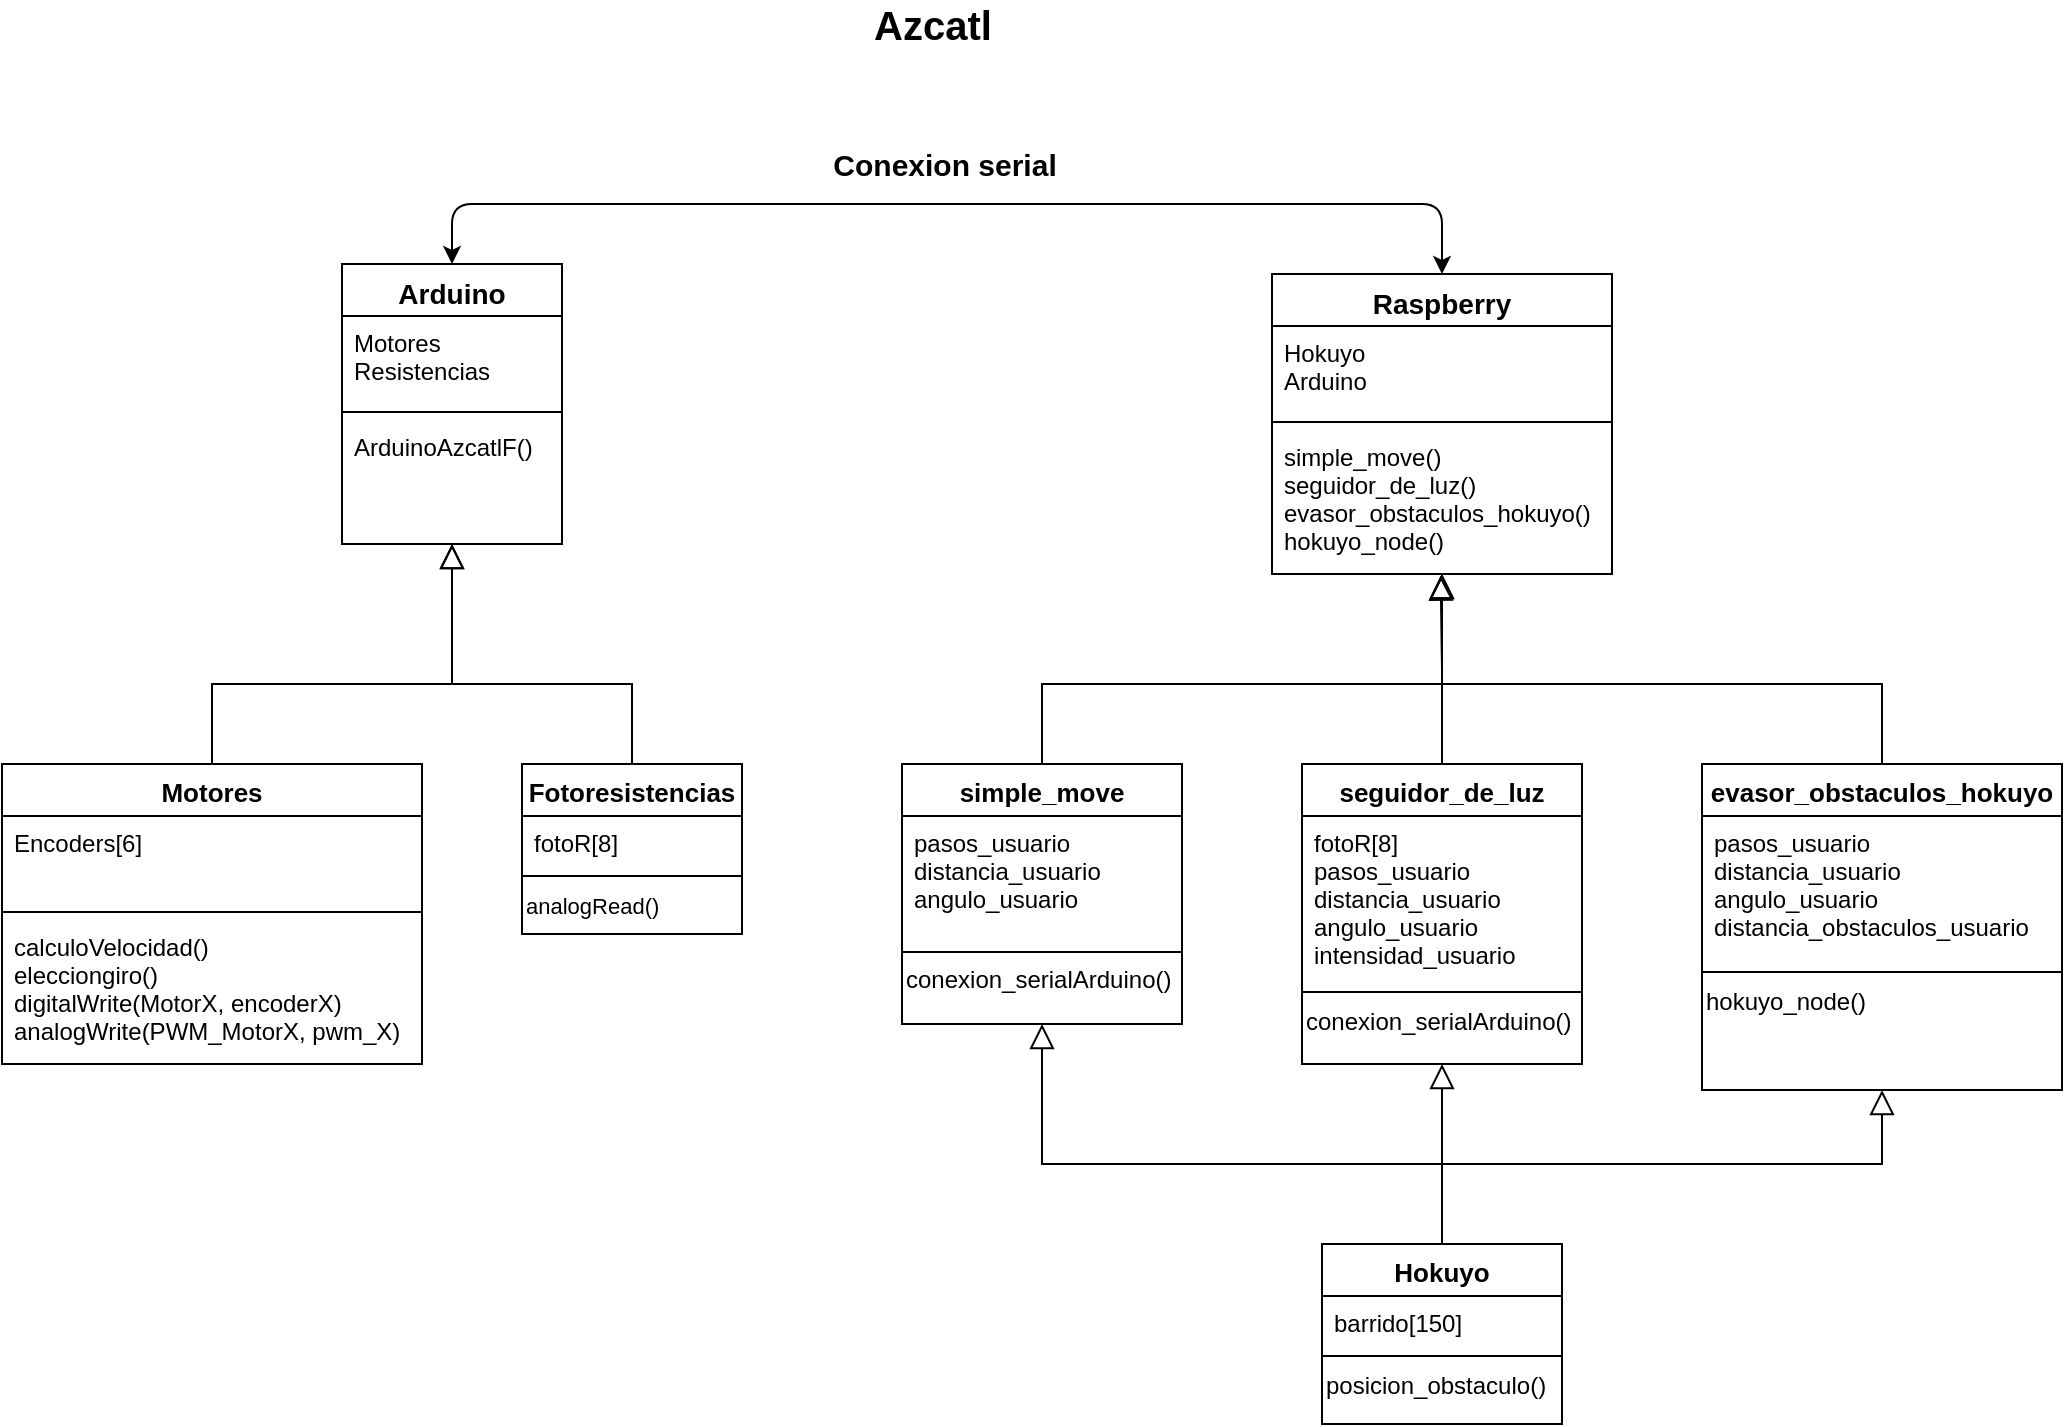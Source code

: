 <mxfile version="12.9.13" type="device"><diagram id="C5RBs43oDa-KdzZeNtuy" name="Page-1"><mxGraphModel dx="1422" dy="2050" grid="1" gridSize="10" guides="1" tooltips="1" connect="1" arrows="1" fold="1" page="1" pageScale="1" pageWidth="827" pageHeight="1169" math="0" shadow="0"><root><mxCell id="WIyWlLk6GJQsqaUBKTNV-0"/><mxCell id="WIyWlLk6GJQsqaUBKTNV-1" parent="WIyWlLk6GJQsqaUBKTNV-0"/><mxCell id="zkfFHV4jXpPFQw0GAbJ--12" value="" style="endArrow=block;endSize=10;endFill=0;shadow=0;strokeWidth=1;rounded=0;edgeStyle=elbowEdgeStyle;elbow=vertical;exitX=0.5;exitY=0;exitDx=0;exitDy=0;" parent="WIyWlLk6GJQsqaUBKTNV-1" source="zkfFHV4jXpPFQw0GAbJ--6" target="zkfFHV4jXpPFQw0GAbJ--0" edge="1"><mxGeometry width="160" relative="1" as="geometry"><mxPoint x="540" y="-867" as="sourcePoint"/><mxPoint x="540" y="-867" as="targetPoint"/><Array as="points"><mxPoint x="470" y="-780"/></Array></mxGeometry></mxCell><mxCell id="zkfFHV4jXpPFQw0GAbJ--16" value="" style="endArrow=block;endSize=10;endFill=0;shadow=0;strokeWidth=1;rounded=0;edgeStyle=elbowEdgeStyle;elbow=vertical;entryX=0.5;entryY=1;entryDx=0;entryDy=0;" parent="WIyWlLk6GJQsqaUBKTNV-1" source="zkfFHV4jXpPFQw0GAbJ--13" target="zkfFHV4jXpPFQw0GAbJ--0" edge="1"><mxGeometry width="160" relative="1" as="geometry"><mxPoint x="550" y="-697" as="sourcePoint"/><mxPoint x="650" y="-799" as="targetPoint"/><Array as="points"><mxPoint x="550" y="-780"/></Array></mxGeometry></mxCell><mxCell id="nj_ScAejZ5l6N5I2sT2E-29" style="edgeStyle=elbowEdgeStyle;rounded=0;orthogonalLoop=1;jettySize=auto;html=1;exitX=0.5;exitY=0;exitDx=0;exitDy=0;fontSize=13;entryX=0.496;entryY=1.011;entryDx=0;entryDy=0;entryPerimeter=0;endArrow=block;endFill=0;endSize=10;elbow=vertical;" edge="1" parent="WIyWlLk6GJQsqaUBKTNV-1" source="nj_ScAejZ5l6N5I2sT2E-13" target="zkfFHV4jXpPFQw0GAbJ--24"><mxGeometry relative="1" as="geometry"><mxPoint x="1029.931" y="-830" as="targetPoint"/></mxGeometry></mxCell><mxCell id="nj_ScAejZ5l6N5I2sT2E-28" style="edgeStyle=elbowEdgeStyle;rounded=0;orthogonalLoop=1;jettySize=auto;html=1;exitX=0.5;exitY=0;exitDx=0;exitDy=0;entryX=0.5;entryY=1;entryDx=0;entryDy=0;fontSize=13;endArrow=block;endFill=0;endSize=10;elbow=vertical;" edge="1" parent="WIyWlLk6GJQsqaUBKTNV-1" source="nj_ScAejZ5l6N5I2sT2E-17" target="zkfFHV4jXpPFQw0GAbJ--17"><mxGeometry relative="1" as="geometry"><Array as="points"><mxPoint x="930" y="-780"/></Array></mxGeometry></mxCell><mxCell id="nj_ScAejZ5l6N5I2sT2E-31" style="edgeStyle=elbowEdgeStyle;rounded=0;orthogonalLoop=1;jettySize=auto;elbow=vertical;html=1;exitX=0.5;exitY=0;exitDx=0;exitDy=0;entryX=0.5;entryY=1;entryDx=0;entryDy=0;endArrow=block;endFill=0;endSize=10;strokeWidth=1;fontSize=13;" edge="1" parent="WIyWlLk6GJQsqaUBKTNV-1" source="nj_ScAejZ5l6N5I2sT2E-0" target="nj_ScAejZ5l6N5I2sT2E-13"><mxGeometry relative="1" as="geometry"/></mxCell><mxCell id="nj_ScAejZ5l6N5I2sT2E-32" style="edgeStyle=elbowEdgeStyle;rounded=0;orthogonalLoop=1;jettySize=auto;elbow=vertical;html=1;exitX=0.5;exitY=0;exitDx=0;exitDy=0;entryX=0.5;entryY=1;entryDx=0;entryDy=0;endArrow=block;endFill=0;endSize=10;strokeWidth=1;fontSize=13;" edge="1" parent="WIyWlLk6GJQsqaUBKTNV-1" source="nj_ScAejZ5l6N5I2sT2E-0" target="nj_ScAejZ5l6N5I2sT2E-10"><mxGeometry relative="1" as="geometry"><Array as="points"><mxPoint x="1100" y="-540"/></Array></mxGeometry></mxCell><mxCell id="nj_ScAejZ5l6N5I2sT2E-33" style="edgeStyle=elbowEdgeStyle;rounded=0;orthogonalLoop=1;jettySize=auto;elbow=vertical;html=1;exitX=0.5;exitY=0;exitDx=0;exitDy=0;entryX=0.5;entryY=1;entryDx=0;entryDy=0;endArrow=block;endFill=0;endSize=10;strokeWidth=1;fontSize=13;" edge="1" parent="WIyWlLk6GJQsqaUBKTNV-1" source="nj_ScAejZ5l6N5I2sT2E-0" target="nj_ScAejZ5l6N5I2sT2E-17"><mxGeometry relative="1" as="geometry"><Array as="points"><mxPoint x="970" y="-540"/></Array></mxGeometry></mxCell><mxCell id="nj_ScAejZ5l6N5I2sT2E-30" style="edgeStyle=elbowEdgeStyle;rounded=0;orthogonalLoop=1;jettySize=auto;html=1;exitX=0.5;exitY=0;exitDx=0;exitDy=0;entryX=0.5;entryY=1;entryDx=0;entryDy=0;fontSize=13;endArrow=block;endFill=0;endSize=10;elbow=vertical;" edge="1" parent="WIyWlLk6GJQsqaUBKTNV-1" source="nj_ScAejZ5l6N5I2sT2E-10" target="zkfFHV4jXpPFQw0GAbJ--17"><mxGeometry relative="1" as="geometry"><Array as="points"><mxPoint x="1140" y="-780"/><mxPoint x="1030" y="-787"/></Array></mxGeometry></mxCell><mxCell id="nj_ScAejZ5l6N5I2sT2E-24" value="" style="endArrow=classic;startArrow=classic;html=1;fontSize=13;entryX=0.5;entryY=0;entryDx=0;entryDy=0;exitX=0.5;exitY=0;exitDx=0;exitDy=0;" edge="1" parent="WIyWlLk6GJQsqaUBKTNV-1" source="zkfFHV4jXpPFQw0GAbJ--0" target="zkfFHV4jXpPFQw0GAbJ--17"><mxGeometry width="50" height="50" relative="1" as="geometry"><mxPoint x="690" y="-760" as="sourcePoint"/><mxPoint x="740" y="-810" as="targetPoint"/><Array as="points"><mxPoint x="535" y="-1020"/><mxPoint x="1030" y="-1020"/></Array></mxGeometry></mxCell><mxCell id="nj_ScAejZ5l6N5I2sT2E-34" value="&lt;b&gt;&lt;font style=&quot;font-size: 15px&quot;&gt;Conexion serial&lt;/font&gt;&lt;/b&gt;" style="edgeLabel;html=1;align=center;verticalAlign=middle;resizable=0;points=[];fontSize=13;" vertex="1" connectable="0" parent="nj_ScAejZ5l6N5I2sT2E-24"><mxGeometry x="-0.074" y="-1" relative="1" as="geometry"><mxPoint x="15.83" y="-21" as="offset"/></mxGeometry></mxCell><mxCell id="nj_ScAejZ5l6N5I2sT2E-35" value="&lt;b&gt;&lt;font style=&quot;font-size: 20px&quot;&gt;Azcatl&lt;/font&gt;&lt;/b&gt;" style="text;html=1;align=center;verticalAlign=middle;resizable=0;points=[];autosize=1;fontSize=14;" vertex="1" parent="WIyWlLk6GJQsqaUBKTNV-1"><mxGeometry x="740" y="-1120" width="70" height="20" as="geometry"/></mxCell><mxCell id="nj_ScAejZ5l6N5I2sT2E-13" value="seguidor_de_luz" style="swimlane;fontStyle=1;align=center;verticalAlign=top;childLayout=stackLayout;horizontal=1;startSize=26;horizontalStack=0;resizeParent=1;resizeLast=0;collapsible=1;marginBottom=0;rounded=0;shadow=0;strokeWidth=1;fontSize=13;" vertex="1" parent="WIyWlLk6GJQsqaUBKTNV-1"><mxGeometry x="960" y="-740" width="140" height="150" as="geometry"><mxRectangle x="340" y="380" width="170" height="26" as="alternateBounds"/></mxGeometry></mxCell><mxCell id="nj_ScAejZ5l6N5I2sT2E-14" value="fotoR[8]&#10;pasos_usuario&#10;distancia_usuario&#10;angulo_usuario&#10;intensidad_usuario" style="text;align=left;verticalAlign=top;spacingLeft=4;spacingRight=4;overflow=hidden;rotatable=0;points=[[0,0.5],[1,0.5]];portConstraint=eastwest;" vertex="1" parent="nj_ScAejZ5l6N5I2sT2E-13"><mxGeometry y="26" width="140" height="84" as="geometry"/></mxCell><mxCell id="nj_ScAejZ5l6N5I2sT2E-15" value="" style="line;html=1;strokeWidth=1;align=left;verticalAlign=middle;spacingTop=-1;spacingLeft=3;spacingRight=3;rotatable=0;labelPosition=right;points=[];portConstraint=eastwest;" vertex="1" parent="nj_ScAejZ5l6N5I2sT2E-13"><mxGeometry y="110" width="140" height="8" as="geometry"/></mxCell><mxCell id="nj_ScAejZ5l6N5I2sT2E-22" value="&lt;font style=&quot;font-size: 12px&quot;&gt;conexion_serialArduino()&lt;/font&gt;" style="text;html=1;align=left;verticalAlign=middle;resizable=0;points=[];autosize=1;fontSize=13;" vertex="1" parent="nj_ScAejZ5l6N5I2sT2E-13"><mxGeometry y="118" width="140" height="20" as="geometry"/></mxCell><mxCell id="nj_ScAejZ5l6N5I2sT2E-17" value="simple_move" style="swimlane;fontStyle=1;align=center;verticalAlign=top;childLayout=stackLayout;horizontal=1;startSize=26;horizontalStack=0;resizeParent=1;resizeLast=0;collapsible=1;marginBottom=0;rounded=0;shadow=0;strokeWidth=1;fontSize=13;" vertex="1" parent="WIyWlLk6GJQsqaUBKTNV-1"><mxGeometry x="760" y="-740" width="140" height="130" as="geometry"><mxRectangle x="450" y="280" width="170" height="26" as="alternateBounds"/></mxGeometry></mxCell><mxCell id="nj_ScAejZ5l6N5I2sT2E-18" value="pasos_usuario&#10;distancia_usuario&#10;angulo_usuario" style="text;align=left;verticalAlign=top;spacingLeft=4;spacingRight=4;overflow=hidden;rotatable=0;points=[[0,0.5],[1,0.5]];portConstraint=eastwest;" vertex="1" parent="nj_ScAejZ5l6N5I2sT2E-17"><mxGeometry y="26" width="140" height="64" as="geometry"/></mxCell><mxCell id="nj_ScAejZ5l6N5I2sT2E-19" value="" style="line;html=1;strokeWidth=1;align=left;verticalAlign=middle;spacingTop=-1;spacingLeft=3;spacingRight=3;rotatable=0;labelPosition=right;points=[];portConstraint=eastwest;" vertex="1" parent="nj_ScAejZ5l6N5I2sT2E-17"><mxGeometry y="90" width="140" height="8" as="geometry"/></mxCell><mxCell id="nj_ScAejZ5l6N5I2sT2E-21" value="&lt;div style=&quot;font-size: 12px&quot;&gt;&lt;span&gt;&lt;font style=&quot;font-size: 12px&quot;&gt;conexi&lt;/font&gt;&lt;span style=&quot;font-size: 12px&quot;&gt;on_serialArduino()&lt;/span&gt;&lt;/span&gt;&lt;/div&gt;" style="text;html=1;align=left;verticalAlign=middle;resizable=0;points=[];autosize=1;fontSize=13;" vertex="1" parent="nj_ScAejZ5l6N5I2sT2E-17"><mxGeometry y="98" width="140" height="20" as="geometry"/></mxCell><mxCell id="nj_ScAejZ5l6N5I2sT2E-0" value="Hokuyo" style="swimlane;fontStyle=1;align=center;verticalAlign=top;childLayout=stackLayout;horizontal=1;startSize=26;horizontalStack=0;resizeParent=1;resizeLast=0;collapsible=1;marginBottom=0;rounded=0;shadow=0;strokeWidth=1;fontSize=13;" vertex="1" parent="WIyWlLk6GJQsqaUBKTNV-1"><mxGeometry x="970" y="-500" width="120" height="90" as="geometry"><mxRectangle x="340" y="380" width="170" height="26" as="alternateBounds"/></mxGeometry></mxCell><mxCell id="nj_ScAejZ5l6N5I2sT2E-1" value="barrido[150]" style="text;align=left;verticalAlign=top;spacingLeft=4;spacingRight=4;overflow=hidden;rotatable=0;points=[[0,0.5],[1,0.5]];portConstraint=eastwest;" vertex="1" parent="nj_ScAejZ5l6N5I2sT2E-0"><mxGeometry y="26" width="120" height="26" as="geometry"/></mxCell><mxCell id="nj_ScAejZ5l6N5I2sT2E-2" value="" style="line;html=1;strokeWidth=1;align=left;verticalAlign=middle;spacingTop=-1;spacingLeft=3;spacingRight=3;rotatable=0;labelPosition=right;points=[];portConstraint=eastwest;" vertex="1" parent="nj_ScAejZ5l6N5I2sT2E-0"><mxGeometry y="52" width="120" height="8" as="geometry"/></mxCell><mxCell id="nj_ScAejZ5l6N5I2sT2E-23" value="&lt;font style=&quot;font-size: 12px&quot;&gt;posicion_obstaculo()&lt;/font&gt;" style="text;html=1;align=left;verticalAlign=middle;resizable=0;points=[];autosize=1;fontSize=13;" vertex="1" parent="nj_ScAejZ5l6N5I2sT2E-0"><mxGeometry y="60" width="120" height="20" as="geometry"/></mxCell><mxCell id="nj_ScAejZ5l6N5I2sT2E-10" value="evasor_obstaculos_hokuyo" style="swimlane;fontStyle=1;align=center;verticalAlign=top;childLayout=stackLayout;horizontal=1;startSize=26;horizontalStack=0;resizeParent=1;resizeLast=0;collapsible=1;marginBottom=0;rounded=0;shadow=0;strokeWidth=1;fontSize=13;" vertex="1" parent="WIyWlLk6GJQsqaUBKTNV-1"><mxGeometry x="1160" y="-740" width="180" height="163" as="geometry"><mxRectangle x="340" y="380" width="170" height="26" as="alternateBounds"/></mxGeometry></mxCell><mxCell id="nj_ScAejZ5l6N5I2sT2E-11" value="pasos_usuario&#10;distancia_usuario&#10;angulo_usuario&#10;distancia_obstaculos_usuario&#10;" style="text;align=left;verticalAlign=top;spacingLeft=4;spacingRight=4;overflow=hidden;rotatable=0;points=[[0,0.5],[1,0.5]];portConstraint=eastwest;" vertex="1" parent="nj_ScAejZ5l6N5I2sT2E-10"><mxGeometry y="26" width="180" height="74" as="geometry"/></mxCell><mxCell id="nj_ScAejZ5l6N5I2sT2E-12" value="" style="line;html=1;strokeWidth=1;align=left;verticalAlign=middle;spacingTop=-1;spacingLeft=3;spacingRight=3;rotatable=0;labelPosition=right;points=[];portConstraint=eastwest;" vertex="1" parent="nj_ScAejZ5l6N5I2sT2E-10"><mxGeometry y="100" width="180" height="8" as="geometry"/></mxCell><mxCell id="nj_ScAejZ5l6N5I2sT2E-16" value="&lt;span style=&quot;font-size: 12px&quot;&gt;hokuyo_node()&lt;/span&gt;" style="text;html=1;align=left;verticalAlign=middle;resizable=0;points=[];autosize=1;fontSize=13;" vertex="1" parent="nj_ScAejZ5l6N5I2sT2E-10"><mxGeometry y="108" width="180" height="20" as="geometry"/></mxCell><mxCell id="zkfFHV4jXpPFQw0GAbJ--17" value="Raspberry" style="swimlane;fontStyle=1;align=center;verticalAlign=top;childLayout=stackLayout;horizontal=1;startSize=26;horizontalStack=0;resizeParent=1;resizeLast=0;collapsible=1;marginBottom=0;rounded=0;shadow=0;strokeWidth=1;fontSize=14;" parent="WIyWlLk6GJQsqaUBKTNV-1" vertex="1"><mxGeometry x="945" y="-985" width="170" height="150" as="geometry"><mxRectangle x="550" y="140" width="160" height="26" as="alternateBounds"/></mxGeometry></mxCell><mxCell id="zkfFHV4jXpPFQw0GAbJ--18" value="Hokuyo&#10;Arduino" style="text;align=left;verticalAlign=top;spacingLeft=4;spacingRight=4;overflow=hidden;rotatable=0;points=[[0,0.5],[1,0.5]];portConstraint=eastwest;" parent="zkfFHV4jXpPFQw0GAbJ--17" vertex="1"><mxGeometry y="26" width="170" height="44" as="geometry"/></mxCell><mxCell id="zkfFHV4jXpPFQw0GAbJ--23" value="" style="line;html=1;strokeWidth=1;align=left;verticalAlign=middle;spacingTop=-1;spacingLeft=3;spacingRight=3;rotatable=0;labelPosition=right;points=[];portConstraint=eastwest;" parent="zkfFHV4jXpPFQw0GAbJ--17" vertex="1"><mxGeometry y="70" width="170" height="8" as="geometry"/></mxCell><mxCell id="zkfFHV4jXpPFQw0GAbJ--24" value="simple_move()&#10;seguidor_de_luz()&#10;evasor_obstaculos_hokuyo()&#10;hokuyo_node()" style="text;align=left;verticalAlign=top;spacingLeft=4;spacingRight=4;overflow=hidden;rotatable=0;points=[[0,0.5],[1,0.5]];portConstraint=eastwest;" parent="zkfFHV4jXpPFQw0GAbJ--17" vertex="1"><mxGeometry y="78" width="170" height="72" as="geometry"/></mxCell><mxCell id="zkfFHV4jXpPFQw0GAbJ--0" value="Arduino" style="swimlane;fontStyle=1;align=center;verticalAlign=top;childLayout=stackLayout;horizontal=1;startSize=26;horizontalStack=0;resizeParent=1;resizeLast=0;collapsible=1;marginBottom=0;rounded=0;shadow=0;strokeWidth=1;fontSize=14;" parent="WIyWlLk6GJQsqaUBKTNV-1" vertex="1"><mxGeometry x="480" y="-990" width="110" height="140" as="geometry"><mxRectangle x="230" y="140" width="160" height="26" as="alternateBounds"/></mxGeometry></mxCell><mxCell id="zkfFHV4jXpPFQw0GAbJ--1" value="Motores&#10;Resistencias" style="text;align=left;verticalAlign=top;spacingLeft=4;spacingRight=4;overflow=hidden;rotatable=0;points=[[0,0.5],[1,0.5]];portConstraint=eastwest;" parent="zkfFHV4jXpPFQw0GAbJ--0" vertex="1"><mxGeometry y="26" width="110" height="44" as="geometry"/></mxCell><mxCell id="zkfFHV4jXpPFQw0GAbJ--4" value="" style="line;html=1;strokeWidth=1;align=left;verticalAlign=middle;spacingTop=-1;spacingLeft=3;spacingRight=3;rotatable=0;labelPosition=right;points=[];portConstraint=eastwest;" parent="zkfFHV4jXpPFQw0GAbJ--0" vertex="1"><mxGeometry y="70" width="110" height="8" as="geometry"/></mxCell><mxCell id="zkfFHV4jXpPFQw0GAbJ--5" value="ArduinoAzcatlF()" style="text;align=left;verticalAlign=top;spacingLeft=4;spacingRight=4;overflow=hidden;rotatable=0;points=[[0,0.5],[1,0.5]];portConstraint=eastwest;" parent="zkfFHV4jXpPFQw0GAbJ--0" vertex="1"><mxGeometry y="78" width="110" height="26" as="geometry"/></mxCell><mxCell id="zkfFHV4jXpPFQw0GAbJ--13" value="Fotoresistencias" style="swimlane;fontStyle=1;align=center;verticalAlign=top;childLayout=stackLayout;horizontal=1;startSize=26;horizontalStack=0;resizeParent=1;resizeLast=0;collapsible=1;marginBottom=0;rounded=0;shadow=0;strokeWidth=1;fontSize=13;" parent="WIyWlLk6GJQsqaUBKTNV-1" vertex="1"><mxGeometry x="570" y="-740" width="110" height="85" as="geometry"><mxRectangle x="340" y="380" width="170" height="26" as="alternateBounds"/></mxGeometry></mxCell><mxCell id="zkfFHV4jXpPFQw0GAbJ--14" value="fotoR[8]" style="text;align=left;verticalAlign=top;spacingLeft=4;spacingRight=4;overflow=hidden;rotatable=0;points=[[0,0.5],[1,0.5]];portConstraint=eastwest;" parent="zkfFHV4jXpPFQw0GAbJ--13" vertex="1"><mxGeometry y="26" width="110" height="26" as="geometry"/></mxCell><mxCell id="zkfFHV4jXpPFQw0GAbJ--15" value="" style="line;html=1;strokeWidth=1;align=left;verticalAlign=middle;spacingTop=-1;spacingLeft=3;spacingRight=3;rotatable=0;labelPosition=right;points=[];portConstraint=eastwest;" parent="zkfFHV4jXpPFQw0GAbJ--13" vertex="1"><mxGeometry y="52" width="110" height="8" as="geometry"/></mxCell><mxCell id="nj_ScAejZ5l6N5I2sT2E-5" value="&lt;font style=&quot;font-size: 11px&quot;&gt;analogRead()&lt;/font&gt;" style="text;html=1;align=left;verticalAlign=middle;resizable=0;points=[];autosize=1;fontSize=13;" vertex="1" parent="zkfFHV4jXpPFQw0GAbJ--13"><mxGeometry y="60" width="110" height="20" as="geometry"/></mxCell><mxCell id="zkfFHV4jXpPFQw0GAbJ--6" value="Motores" style="swimlane;fontStyle=1;align=center;verticalAlign=top;childLayout=stackLayout;horizontal=1;startSize=26;horizontalStack=0;resizeParent=1;resizeLast=0;collapsible=1;marginBottom=0;rounded=0;shadow=0;strokeWidth=1;fontSize=13;" parent="WIyWlLk6GJQsqaUBKTNV-1" vertex="1"><mxGeometry x="310" y="-740" width="210" height="150" as="geometry"><mxRectangle x="130" y="380" width="160" height="26" as="alternateBounds"/></mxGeometry></mxCell><mxCell id="zkfFHV4jXpPFQw0GAbJ--7" value="Encoders[6]" style="text;align=left;verticalAlign=top;spacingLeft=4;spacingRight=4;overflow=hidden;rotatable=0;points=[[0,0.5],[1,0.5]];portConstraint=eastwest;" parent="zkfFHV4jXpPFQw0GAbJ--6" vertex="1"><mxGeometry y="26" width="210" height="44" as="geometry"/></mxCell><mxCell id="zkfFHV4jXpPFQw0GAbJ--9" value="" style="line;html=1;strokeWidth=1;align=left;verticalAlign=middle;spacingTop=-1;spacingLeft=3;spacingRight=3;rotatable=0;labelPosition=right;points=[];portConstraint=eastwest;" parent="zkfFHV4jXpPFQw0GAbJ--6" vertex="1"><mxGeometry y="70" width="210" height="8" as="geometry"/></mxCell><mxCell id="zkfFHV4jXpPFQw0GAbJ--10" value="calculoVelocidad()&#10;elecciongiro()&#10;digitalWrite(MotorX, encoderX)&#10;analogWrite(PWM_MotorX, pwm_X)&#10;" style="text;align=left;verticalAlign=top;spacingLeft=4;spacingRight=4;overflow=hidden;rotatable=0;points=[[0,0.5],[1,0.5]];portConstraint=eastwest;fontStyle=0" parent="zkfFHV4jXpPFQw0GAbJ--6" vertex="1"><mxGeometry y="78" width="210" height="72" as="geometry"/></mxCell></root></mxGraphModel></diagram></mxfile>